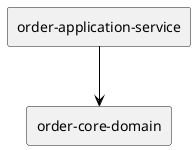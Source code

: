 @startuml
skinparam defaultTextAlignment center
skinparam rectangle {
  BackgroundColor<<optional>> beige
  BackgroundColor<<test>> lightGreen
  BackgroundColor<<runtime>> lightBlue
  BackgroundColor<<provided>> lightGray
}
rectangle "order-application-service" as com_food_order_order_application_service_jar
rectangle "order-core-domain" as com_food_order_order_core_domain_jar
com_food_order_order_application_service_jar -[#000000]-> com_food_order_order_core_domain_jar
@enduml